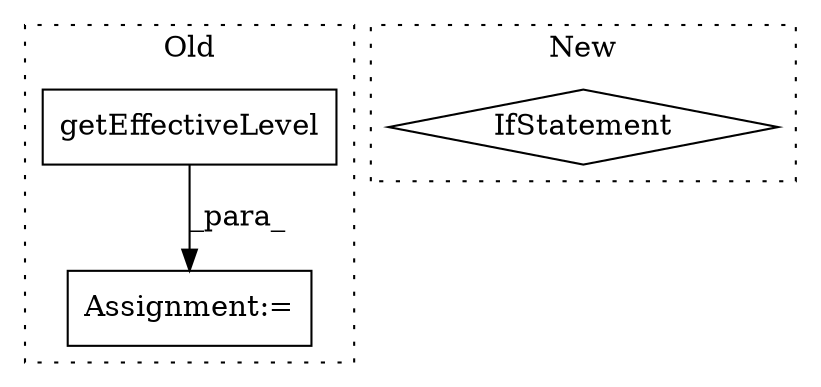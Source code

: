 digraph G {
subgraph cluster0 {
1 [label="getEffectiveLevel" a="32" s="1816" l="19" shape="box"];
3 [label="Assignment:=" a="7" s="1795" l="1" shape="box"];
label = "Old";
style="dotted";
}
subgraph cluster1 {
2 [label="IfStatement" a="25" s="3020,3074" l="4,2" shape="diamond"];
label = "New";
style="dotted";
}
1 -> 3 [label="_para_"];
}